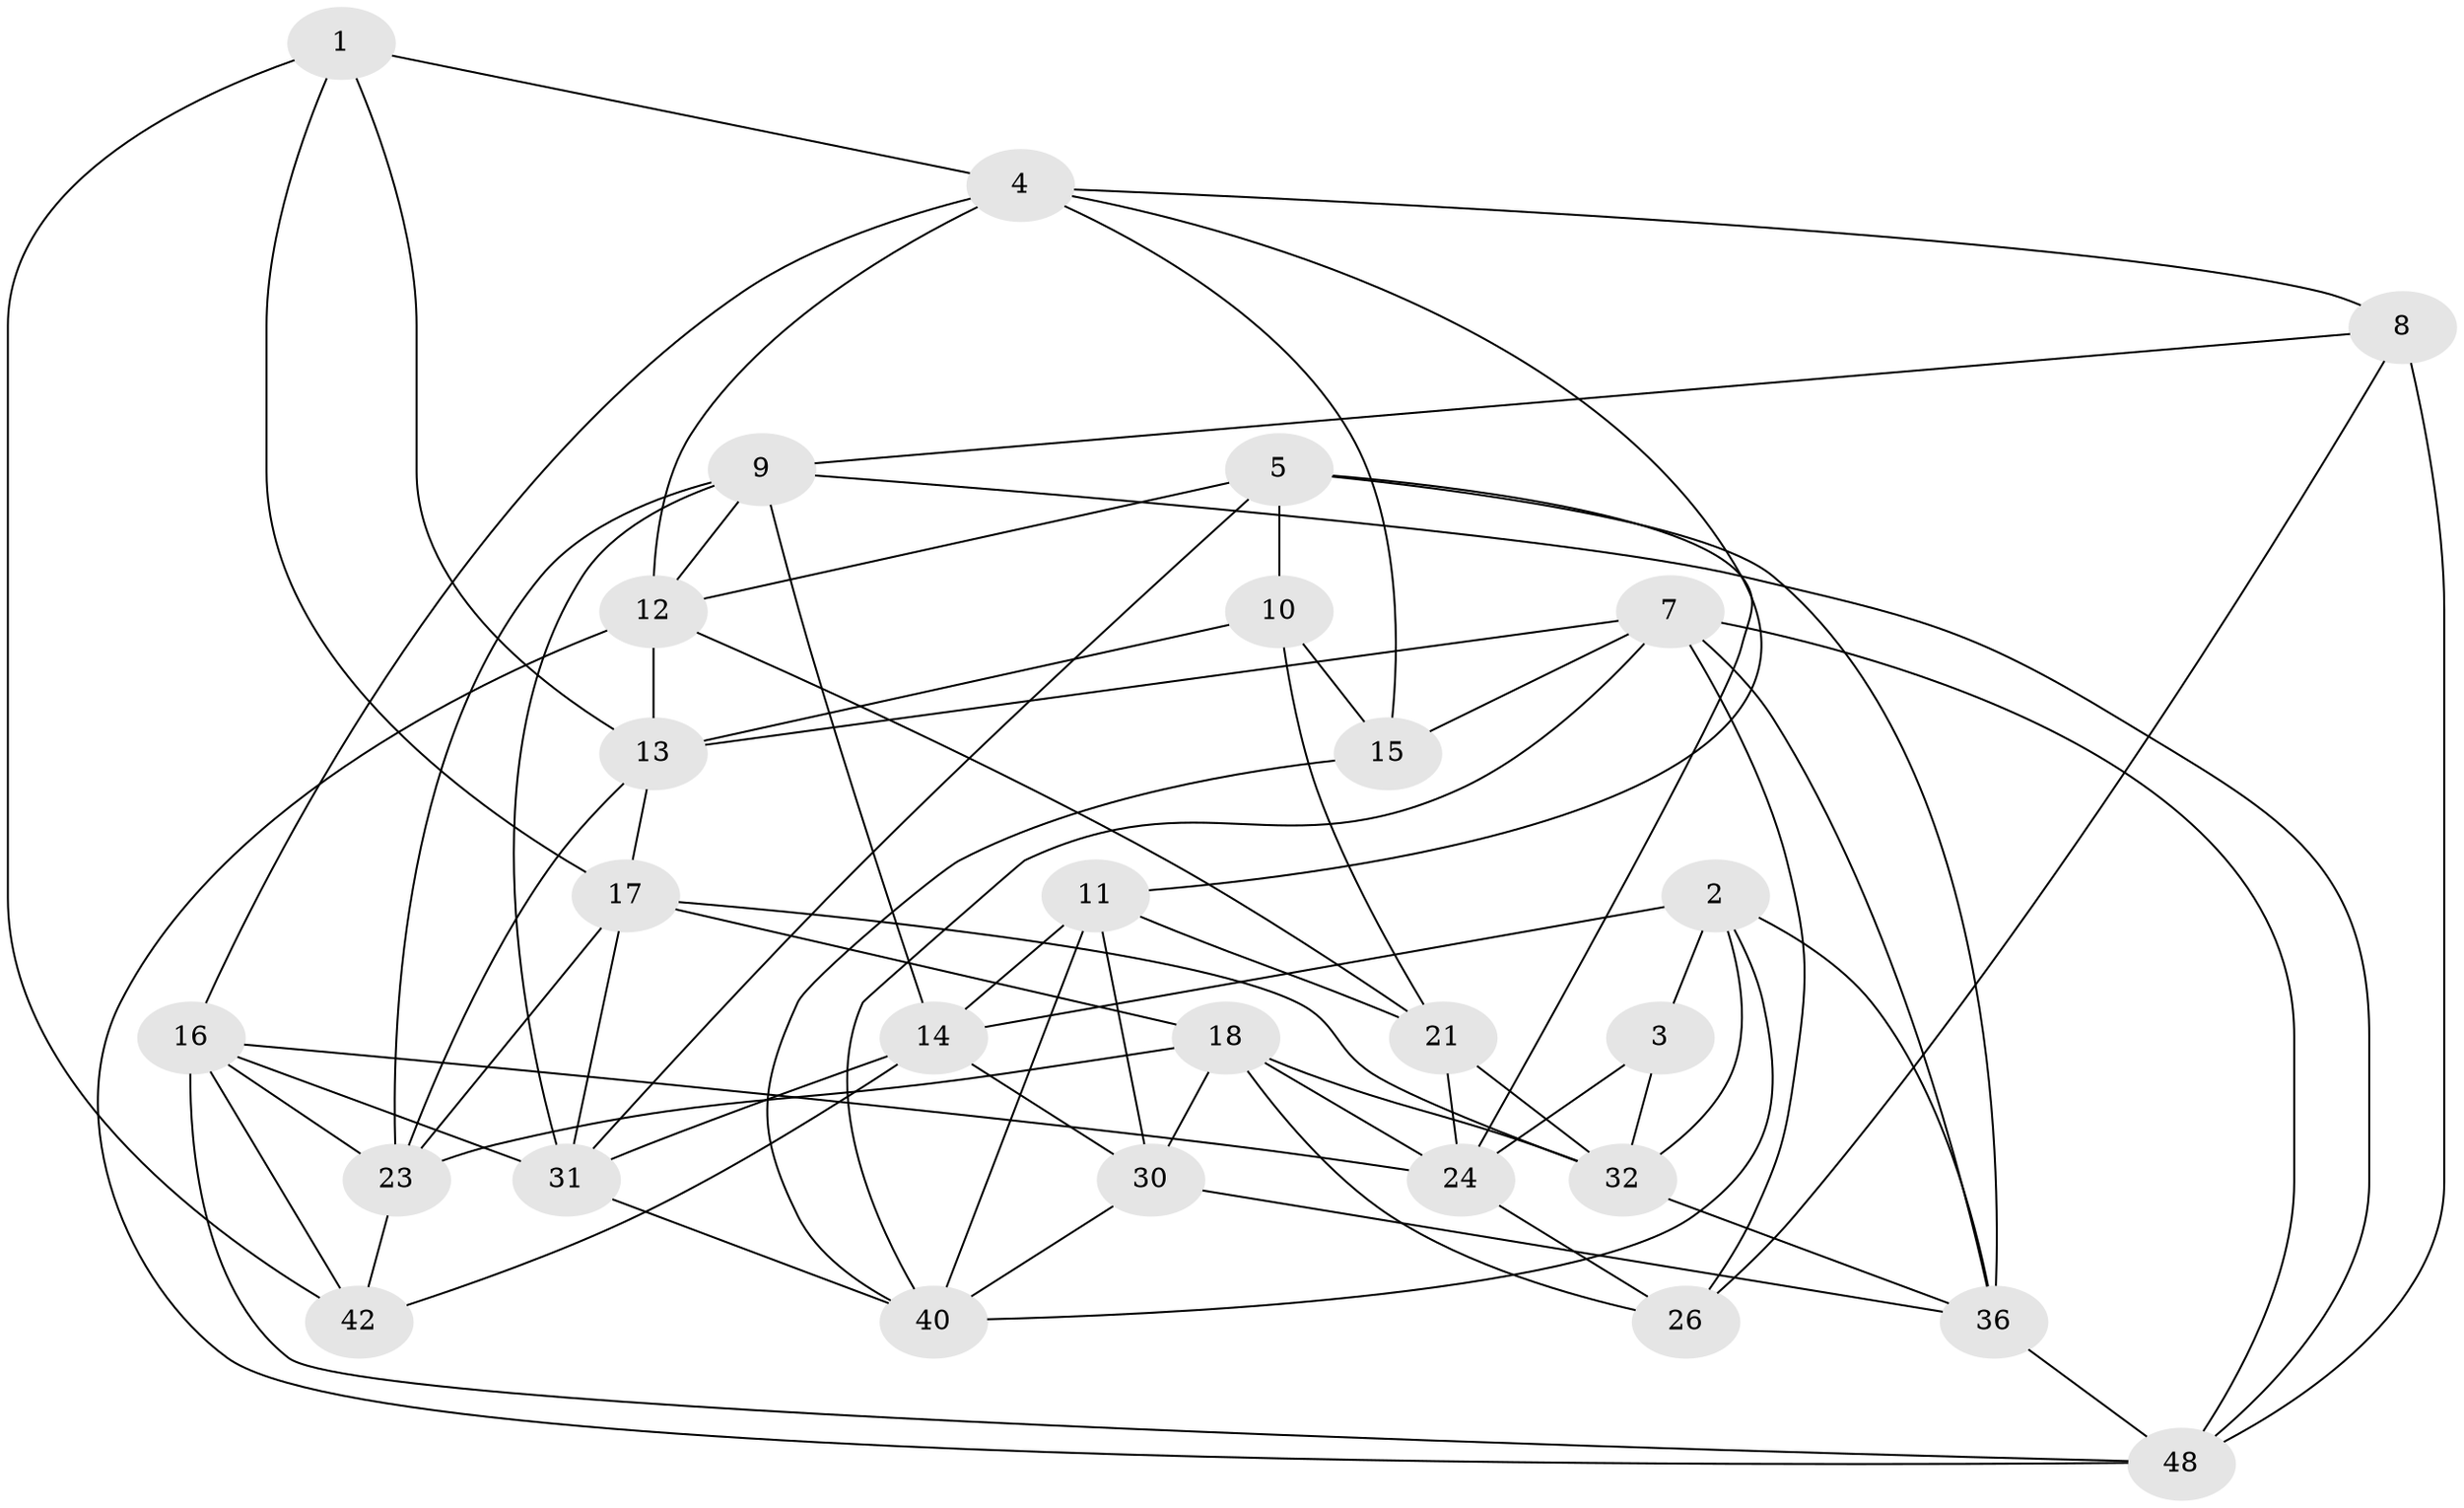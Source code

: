 // Generated by graph-tools (version 1.1) at 2025/24/03/03/25 07:24:25]
// undirected, 28 vertices, 74 edges
graph export_dot {
graph [start="1"]
  node [color=gray90,style=filled];
  1;
  2 [super="+45"];
  3;
  4 [super="+6"];
  5 [super="+38"];
  7 [super="+35"];
  8;
  9 [super="+33"];
  10 [super="+20"];
  11 [super="+44"];
  12 [super="+27"];
  13 [super="+34"];
  14 [super="+19"];
  15;
  16 [super="+22"];
  17 [super="+37"];
  18 [super="+41"];
  21 [super="+29"];
  23 [super="+28"];
  24 [super="+25"];
  26;
  30 [super="+46"];
  31 [super="+47"];
  32 [super="+43"];
  36 [super="+39"];
  40 [super="+49"];
  42;
  48 [super="+50"];
  1 -- 17;
  1 -- 42;
  1 -- 4;
  1 -- 13;
  2 -- 36;
  2 -- 3 [weight=2];
  2 -- 32;
  2 -- 40;
  2 -- 14;
  3 -- 32;
  3 -- 24;
  4 -- 12;
  4 -- 8;
  4 -- 16;
  4 -- 11;
  4 -- 15;
  5 -- 12;
  5 -- 10 [weight=2];
  5 -- 31;
  5 -- 24;
  5 -- 36;
  7 -- 15;
  7 -- 26;
  7 -- 40;
  7 -- 48;
  7 -- 36;
  7 -- 13;
  8 -- 9;
  8 -- 26;
  8 -- 48;
  9 -- 23;
  9 -- 48;
  9 -- 14;
  9 -- 31;
  9 -- 12;
  10 -- 21 [weight=2];
  10 -- 13;
  10 -- 15;
  11 -- 30 [weight=2];
  11 -- 14;
  11 -- 40;
  11 -- 21;
  12 -- 48;
  12 -- 13;
  12 -- 21;
  13 -- 23;
  13 -- 17;
  14 -- 42;
  14 -- 30;
  14 -- 31;
  15 -- 40;
  16 -- 31;
  16 -- 23;
  16 -- 24;
  16 -- 48;
  16 -- 42;
  17 -- 31;
  17 -- 23;
  17 -- 32;
  17 -- 18;
  18 -- 26;
  18 -- 32;
  18 -- 23;
  18 -- 30;
  18 -- 24;
  21 -- 32;
  21 -- 24;
  23 -- 42;
  24 -- 26;
  30 -- 36;
  30 -- 40;
  31 -- 40;
  32 -- 36;
  36 -- 48;
}

